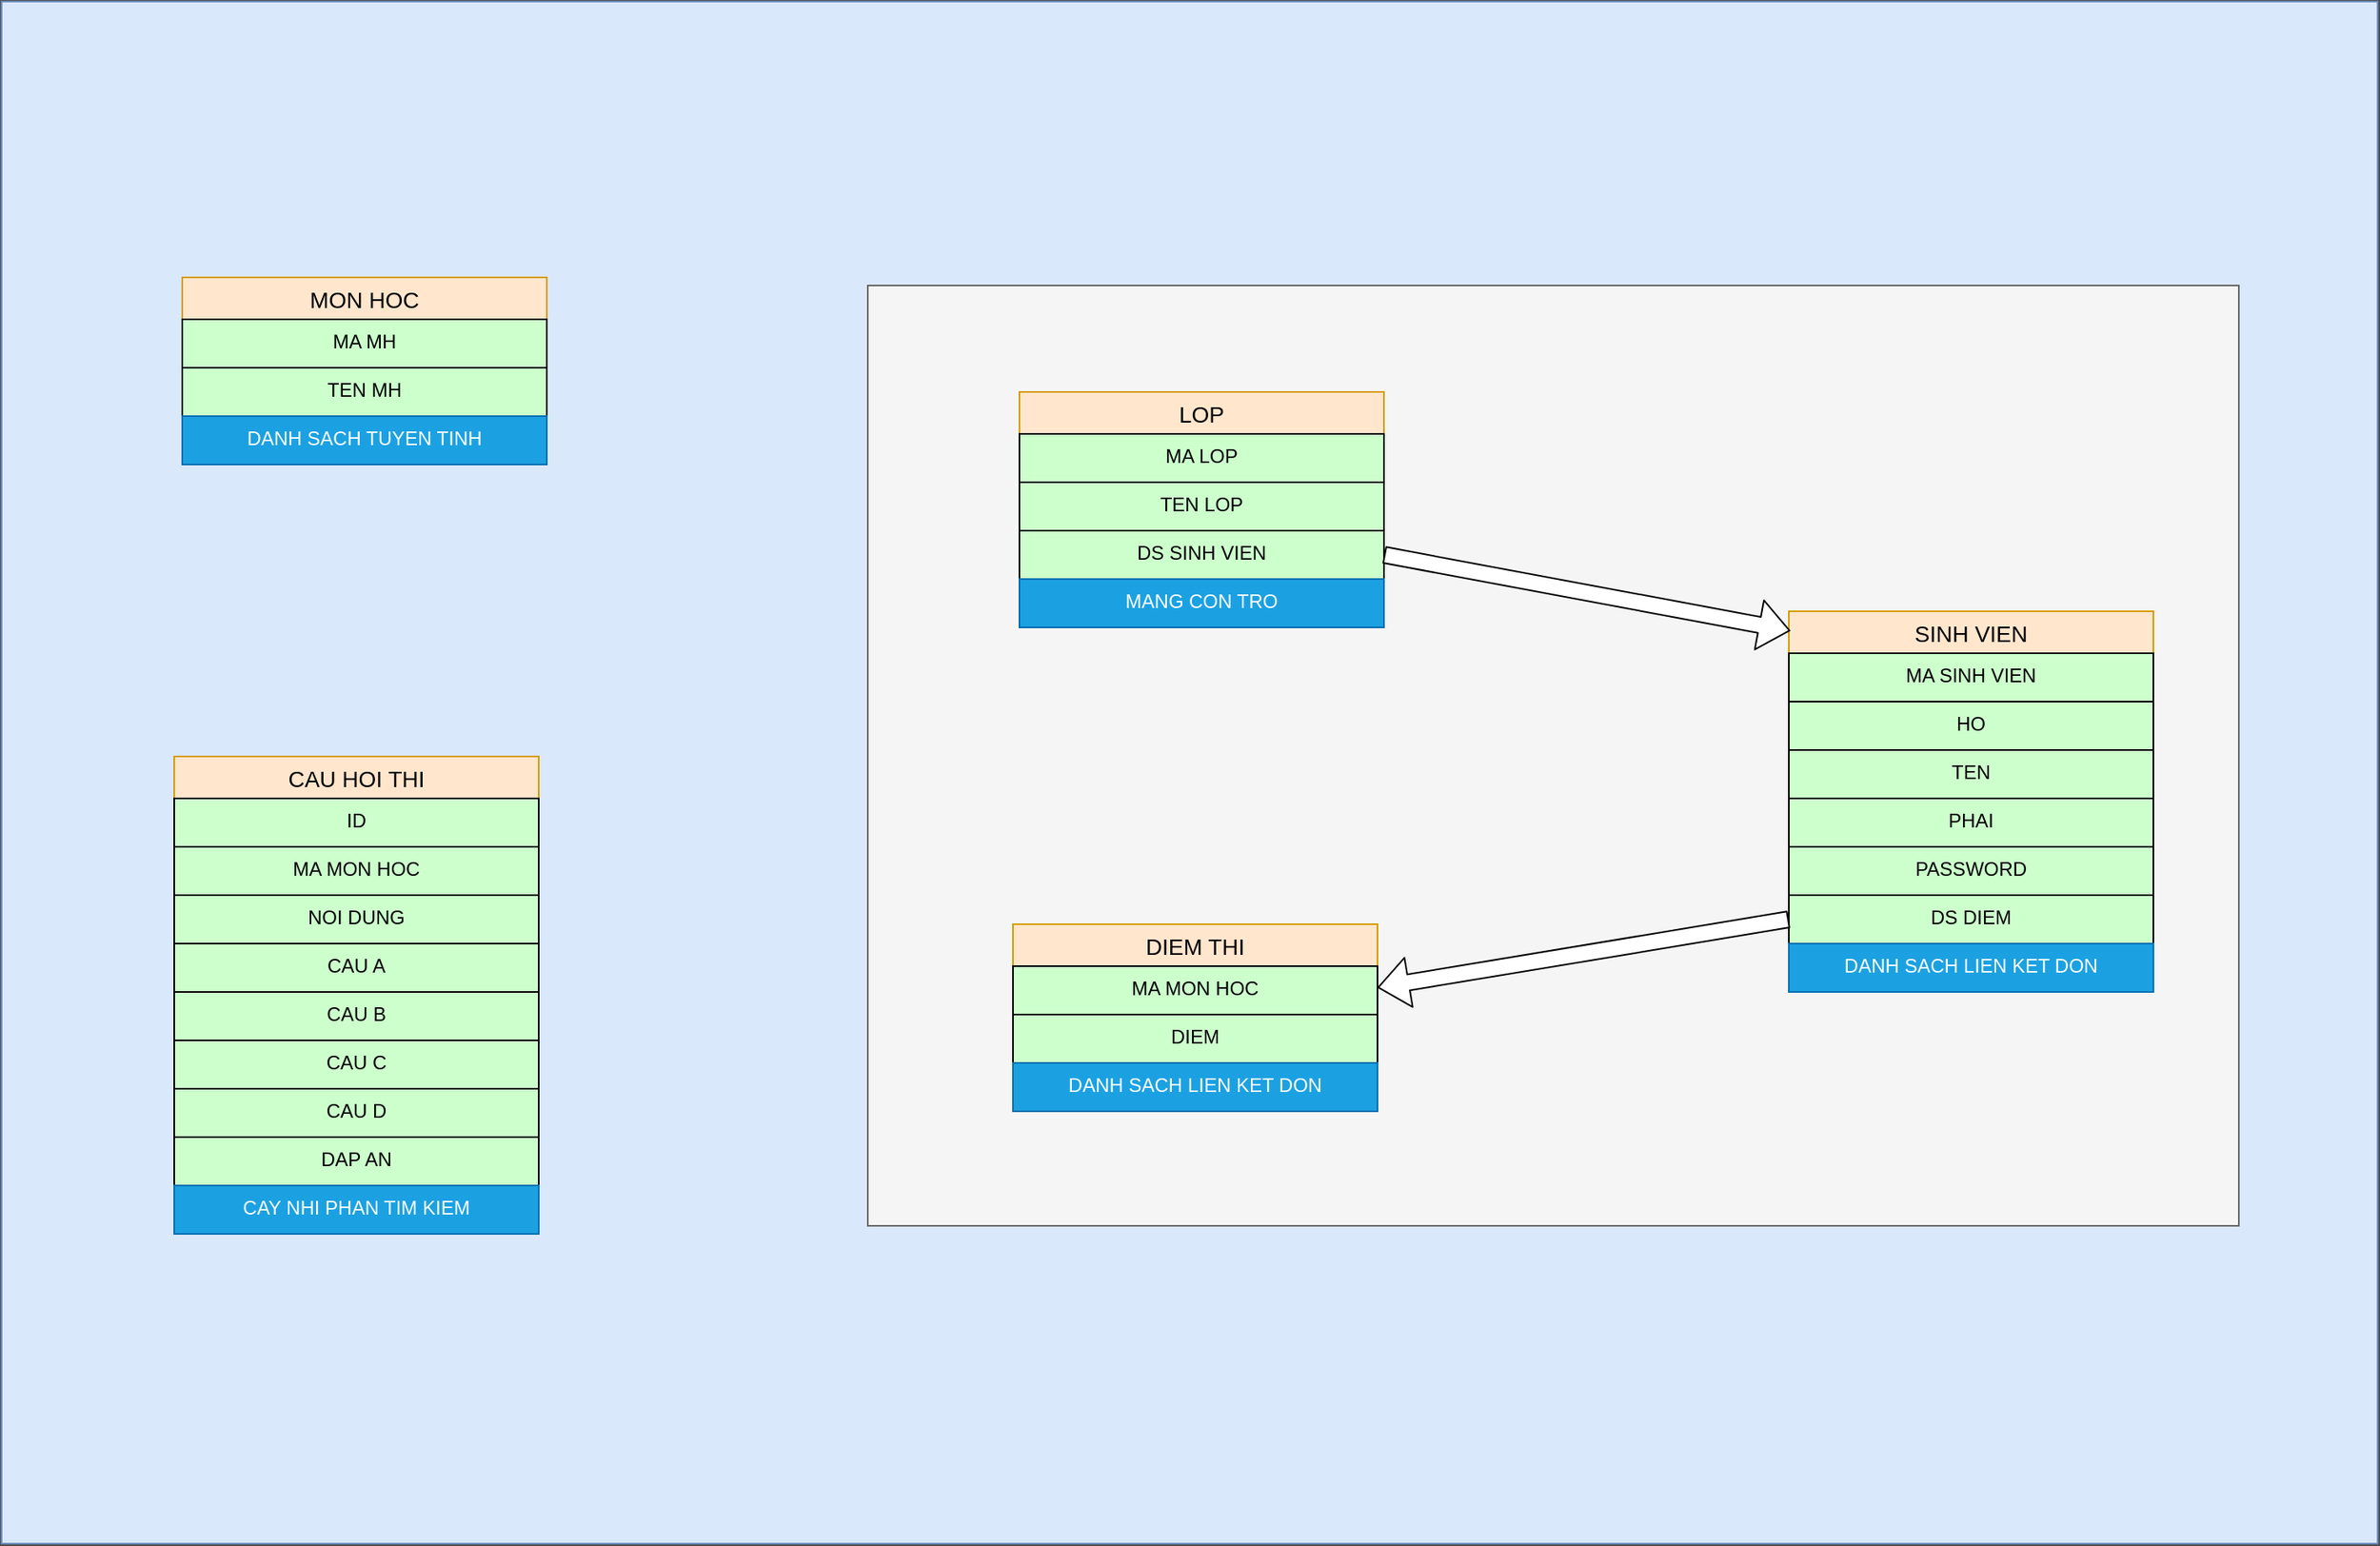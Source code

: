 <mxfile version="14.6.1" type="device"><diagram id="SidjlmnGHEmUQcjHfWPi" name="Page-1"><mxGraphModel dx="1447" dy="803" grid="0" gridSize="10" guides="1" tooltips="1" connect="1" arrows="1" fold="1" page="1" pageScale="1" pageWidth="1600" pageHeight="1200" background="#4D4D4D" math="0" shadow="0"><root><mxCell id="0"/><mxCell id="1" parent="0"/><mxCell id="xCfaTXEliTtODBT26DxM-41" value="" style="rounded=0;whiteSpace=wrap;html=1;strokeColor=#6c8ebf;fillColor=#dae8fc;align=center;" vertex="1" parent="1"><mxGeometry x="60" y="132" width="1473" height="956" as="geometry"/></mxCell><mxCell id="xCfaTXEliTtODBT26DxM-38" value="" style="rounded=0;whiteSpace=wrap;html=1;strokeColor=#666666;fillColor=#f5f5f5;align=center;fontColor=#333333;" vertex="1" parent="1"><mxGeometry x="597" y="308" width="850" height="583" as="geometry"/></mxCell><mxCell id="xCfaTXEliTtODBT26DxM-1" value="MON HOC" style="swimlane;fontStyle=0;childLayout=stackLayout;horizontal=1;startSize=26;horizontalStack=0;resizeParent=1;resizeParentMax=0;resizeLast=0;collapsible=1;marginBottom=0;align=center;fontSize=14;fillColor=#ffe6cc;strokeColor=#d79b00;swimlaneFillColor=#CCFFCC;" vertex="1" parent="1"><mxGeometry x="172" y="303" width="226" height="116" as="geometry"/></mxCell><mxCell id="xCfaTXEliTtODBT26DxM-2" value="MA MH" style="text;fillColor=none;spacingLeft=4;spacingRight=4;overflow=hidden;rotatable=0;points=[[0,0.5],[1,0.5]];portConstraint=eastwest;fontSize=12;strokeColor=#000000;align=center;" vertex="1" parent="xCfaTXEliTtODBT26DxM-1"><mxGeometry y="26" width="226" height="30" as="geometry"/></mxCell><mxCell id="xCfaTXEliTtODBT26DxM-3" value="TEN MH" style="text;fillColor=none;spacingLeft=4;spacingRight=4;overflow=hidden;rotatable=0;points=[[0,0.5],[1,0.5]];portConstraint=eastwest;fontSize=12;strokeColor=#000000;align=center;" vertex="1" parent="xCfaTXEliTtODBT26DxM-1"><mxGeometry y="56" width="226" height="30" as="geometry"/></mxCell><mxCell id="xCfaTXEliTtODBT26DxM-5" value="DANH SACH TUYEN TINH" style="text;spacingLeft=4;spacingRight=4;overflow=hidden;rotatable=0;points=[[0,0.5],[1,0.5]];portConstraint=eastwest;fontSize=12;align=center;fillColor=#1ba1e2;strokeColor=#006EAF;fontColor=#ffffff;" vertex="1" parent="xCfaTXEliTtODBT26DxM-1"><mxGeometry y="86" width="226" height="30" as="geometry"/></mxCell><mxCell id="xCfaTXEliTtODBT26DxM-6" value="LOP" style="swimlane;fontStyle=0;childLayout=stackLayout;horizontal=1;startSize=26;horizontalStack=0;resizeParent=1;resizeParentMax=0;resizeLast=0;collapsible=1;marginBottom=0;align=center;fontSize=14;fillColor=#ffe6cc;strokeColor=#d79b00;swimlaneFillColor=#CCFFCC;" vertex="1" parent="1"><mxGeometry x="691" y="374" width="226" height="146" as="geometry"/></mxCell><mxCell id="xCfaTXEliTtODBT26DxM-7" value="MA LOP" style="text;fillColor=none;spacingLeft=4;spacingRight=4;overflow=hidden;rotatable=0;points=[[0,0.5],[1,0.5]];portConstraint=eastwest;fontSize=12;strokeColor=#000000;align=center;" vertex="1" parent="xCfaTXEliTtODBT26DxM-6"><mxGeometry y="26" width="226" height="30" as="geometry"/></mxCell><mxCell id="xCfaTXEliTtODBT26DxM-8" value="TEN LOP" style="text;fillColor=none;spacingLeft=4;spacingRight=4;overflow=hidden;rotatable=0;points=[[0,0.5],[1,0.5]];portConstraint=eastwest;fontSize=12;strokeColor=#000000;align=center;" vertex="1" parent="xCfaTXEliTtODBT26DxM-6"><mxGeometry y="56" width="226" height="30" as="geometry"/></mxCell><mxCell id="xCfaTXEliTtODBT26DxM-10" value="DS SINH VIEN" style="text;fillColor=none;spacingLeft=4;spacingRight=4;overflow=hidden;rotatable=0;points=[[0,0.5],[1,0.5]];portConstraint=eastwest;fontSize=12;strokeColor=#000000;align=center;" vertex="1" parent="xCfaTXEliTtODBT26DxM-6"><mxGeometry y="86" width="226" height="30" as="geometry"/></mxCell><mxCell id="xCfaTXEliTtODBT26DxM-9" value="MANG CON TRO" style="text;spacingLeft=4;spacingRight=4;overflow=hidden;rotatable=0;points=[[0,0.5],[1,0.5]];portConstraint=eastwest;fontSize=12;align=center;fillColor=#1ba1e2;strokeColor=#006EAF;fontColor=#ffffff;" vertex="1" parent="xCfaTXEliTtODBT26DxM-6"><mxGeometry y="116" width="226" height="30" as="geometry"/></mxCell><mxCell id="xCfaTXEliTtODBT26DxM-11" value="SINH VIEN" style="swimlane;fontStyle=0;childLayout=stackLayout;horizontal=1;startSize=26;horizontalStack=0;resizeParent=1;resizeParentMax=0;resizeLast=0;collapsible=1;marginBottom=0;align=center;fontSize=14;fillColor=#ffe6cc;strokeColor=#d79b00;swimlaneFillColor=#CCFFCC;" vertex="1" parent="1"><mxGeometry x="1168" y="510" width="226" height="236" as="geometry"/></mxCell><mxCell id="xCfaTXEliTtODBT26DxM-12" value="MA SINH VIEN" style="text;fillColor=none;spacingLeft=4;spacingRight=4;overflow=hidden;rotatable=0;points=[[0,0.5],[1,0.5]];portConstraint=eastwest;fontSize=12;strokeColor=#000000;align=center;" vertex="1" parent="xCfaTXEliTtODBT26DxM-11"><mxGeometry y="26" width="226" height="30" as="geometry"/></mxCell><mxCell id="xCfaTXEliTtODBT26DxM-13" value="HO" style="text;fillColor=none;spacingLeft=4;spacingRight=4;overflow=hidden;rotatable=0;points=[[0,0.5],[1,0.5]];portConstraint=eastwest;fontSize=12;strokeColor=#000000;align=center;" vertex="1" parent="xCfaTXEliTtODBT26DxM-11"><mxGeometry y="56" width="226" height="30" as="geometry"/></mxCell><mxCell id="xCfaTXEliTtODBT26DxM-16" value="TEN" style="text;fillColor=none;spacingLeft=4;spacingRight=4;overflow=hidden;rotatable=0;points=[[0,0.5],[1,0.5]];portConstraint=eastwest;fontSize=12;strokeColor=#000000;align=center;" vertex="1" parent="xCfaTXEliTtODBT26DxM-11"><mxGeometry y="86" width="226" height="30" as="geometry"/></mxCell><mxCell id="xCfaTXEliTtODBT26DxM-17" value="PHAI" style="text;fillColor=none;spacingLeft=4;spacingRight=4;overflow=hidden;rotatable=0;points=[[0,0.5],[1,0.5]];portConstraint=eastwest;fontSize=12;strokeColor=#000000;align=center;" vertex="1" parent="xCfaTXEliTtODBT26DxM-11"><mxGeometry y="116" width="226" height="30" as="geometry"/></mxCell><mxCell id="xCfaTXEliTtODBT26DxM-18" value="PASSWORD" style="text;fillColor=none;spacingLeft=4;spacingRight=4;overflow=hidden;rotatable=0;points=[[0,0.5],[1,0.5]];portConstraint=eastwest;fontSize=12;strokeColor=#000000;align=center;" vertex="1" parent="xCfaTXEliTtODBT26DxM-11"><mxGeometry y="146" width="226" height="30" as="geometry"/></mxCell><mxCell id="xCfaTXEliTtODBT26DxM-14" value="DS DIEM" style="text;fillColor=none;spacingLeft=4;spacingRight=4;overflow=hidden;rotatable=0;points=[[0,0.5],[1,0.5]];portConstraint=eastwest;fontSize=12;strokeColor=#000000;align=center;" vertex="1" parent="xCfaTXEliTtODBT26DxM-11"><mxGeometry y="176" width="226" height="30" as="geometry"/></mxCell><mxCell id="xCfaTXEliTtODBT26DxM-15" value="DANH SACH LIEN KET DON" style="text;spacingLeft=4;spacingRight=4;overflow=hidden;rotatable=0;points=[[0,0.5],[1,0.5]];portConstraint=eastwest;fontSize=12;align=center;fillColor=#1ba1e2;strokeColor=#006EAF;fontColor=#ffffff;" vertex="1" parent="xCfaTXEliTtODBT26DxM-11"><mxGeometry y="206" width="226" height="30" as="geometry"/></mxCell><mxCell id="xCfaTXEliTtODBT26DxM-19" value="DIEM THI" style="swimlane;fontStyle=0;childLayout=stackLayout;horizontal=1;startSize=26;horizontalStack=0;resizeParent=1;resizeParentMax=0;resizeLast=0;collapsible=1;marginBottom=0;align=center;fontSize=14;fillColor=#ffe6cc;strokeColor=#d79b00;swimlaneFillColor=#CCFFCC;" vertex="1" parent="1"><mxGeometry x="687" y="704" width="226" height="116" as="geometry"/></mxCell><mxCell id="xCfaTXEliTtODBT26DxM-20" value="MA MON HOC" style="text;fillColor=none;spacingLeft=4;spacingRight=4;overflow=hidden;rotatable=0;points=[[0,0.5],[1,0.5]];portConstraint=eastwest;fontSize=12;strokeColor=#000000;align=center;" vertex="1" parent="xCfaTXEliTtODBT26DxM-19"><mxGeometry y="26" width="226" height="30" as="geometry"/></mxCell><mxCell id="xCfaTXEliTtODBT26DxM-21" value="DIEM" style="text;fillColor=none;spacingLeft=4;spacingRight=4;overflow=hidden;rotatable=0;points=[[0,0.5],[1,0.5]];portConstraint=eastwest;fontSize=12;strokeColor=#000000;align=center;" vertex="1" parent="xCfaTXEliTtODBT26DxM-19"><mxGeometry y="56" width="226" height="30" as="geometry"/></mxCell><mxCell id="xCfaTXEliTtODBT26DxM-23" value="DANH SACH LIEN KET DON" style="text;spacingLeft=4;spacingRight=4;overflow=hidden;rotatable=0;points=[[0,0.5],[1,0.5]];portConstraint=eastwest;fontSize=12;align=center;fillColor=#1ba1e2;strokeColor=#006EAF;fontColor=#ffffff;" vertex="1" parent="xCfaTXEliTtODBT26DxM-19"><mxGeometry y="86" width="226" height="30" as="geometry"/></mxCell><mxCell id="xCfaTXEliTtODBT26DxM-24" value="CAU HOI THI" style="swimlane;fontStyle=0;childLayout=stackLayout;horizontal=1;startSize=26;horizontalStack=0;resizeParent=1;resizeParentMax=0;resizeLast=0;collapsible=1;marginBottom=0;align=center;fontSize=14;fillColor=#ffe6cc;strokeColor=#d79b00;swimlaneFillColor=#CCFFCC;" vertex="1" parent="1"><mxGeometry x="167" y="600" width="226" height="296" as="geometry"/></mxCell><mxCell id="xCfaTXEliTtODBT26DxM-28" value="ID" style="text;fillColor=none;spacingLeft=4;spacingRight=4;overflow=hidden;rotatable=0;points=[[0,0.5],[1,0.5]];portConstraint=eastwest;fontSize=12;strokeColor=#000000;align=center;" vertex="1" parent="xCfaTXEliTtODBT26DxM-24"><mxGeometry y="26" width="226" height="30" as="geometry"/></mxCell><mxCell id="xCfaTXEliTtODBT26DxM-25" value="MA MON HOC" style="text;fillColor=none;spacingLeft=4;spacingRight=4;overflow=hidden;rotatable=0;points=[[0,0.5],[1,0.5]];portConstraint=eastwest;fontSize=12;strokeColor=#000000;align=center;" vertex="1" parent="xCfaTXEliTtODBT26DxM-24"><mxGeometry y="56" width="226" height="30" as="geometry"/></mxCell><mxCell id="xCfaTXEliTtODBT26DxM-26" value="NOI DUNG" style="text;fillColor=none;spacingLeft=4;spacingRight=4;overflow=hidden;rotatable=0;points=[[0,0.5],[1,0.5]];portConstraint=eastwest;fontSize=12;strokeColor=#000000;align=center;" vertex="1" parent="xCfaTXEliTtODBT26DxM-24"><mxGeometry y="86" width="226" height="30" as="geometry"/></mxCell><mxCell id="xCfaTXEliTtODBT26DxM-29" value="CAU A" style="text;fillColor=none;spacingLeft=4;spacingRight=4;overflow=hidden;rotatable=0;points=[[0,0.5],[1,0.5]];portConstraint=eastwest;fontSize=12;strokeColor=#000000;align=center;" vertex="1" parent="xCfaTXEliTtODBT26DxM-24"><mxGeometry y="116" width="226" height="30" as="geometry"/></mxCell><mxCell id="xCfaTXEliTtODBT26DxM-30" value="CAU B" style="text;fillColor=none;spacingLeft=4;spacingRight=4;overflow=hidden;rotatable=0;points=[[0,0.5],[1,0.5]];portConstraint=eastwest;fontSize=12;strokeColor=#000000;align=center;" vertex="1" parent="xCfaTXEliTtODBT26DxM-24"><mxGeometry y="146" width="226" height="30" as="geometry"/></mxCell><mxCell id="xCfaTXEliTtODBT26DxM-32" value="CAU C" style="text;fillColor=none;spacingLeft=4;spacingRight=4;overflow=hidden;rotatable=0;points=[[0,0.5],[1,0.5]];portConstraint=eastwest;fontSize=12;strokeColor=#000000;align=center;" vertex="1" parent="xCfaTXEliTtODBT26DxM-24"><mxGeometry y="176" width="226" height="30" as="geometry"/></mxCell><mxCell id="xCfaTXEliTtODBT26DxM-31" value="CAU D" style="text;fillColor=none;spacingLeft=4;spacingRight=4;overflow=hidden;rotatable=0;points=[[0,0.5],[1,0.5]];portConstraint=eastwest;fontSize=12;strokeColor=#000000;align=center;" vertex="1" parent="xCfaTXEliTtODBT26DxM-24"><mxGeometry y="206" width="226" height="30" as="geometry"/></mxCell><mxCell id="xCfaTXEliTtODBT26DxM-33" value="DAP AN" style="text;fillColor=none;spacingLeft=4;spacingRight=4;overflow=hidden;rotatable=0;points=[[0,0.5],[1,0.5]];portConstraint=eastwest;fontSize=12;strokeColor=#000000;align=center;" vertex="1" parent="xCfaTXEliTtODBT26DxM-24"><mxGeometry y="236" width="226" height="30" as="geometry"/></mxCell><mxCell id="xCfaTXEliTtODBT26DxM-27" value="CAY NHI PHAN TIM KIEM" style="text;spacingLeft=4;spacingRight=4;overflow=hidden;rotatable=0;points=[[0,0.5],[1,0.5]];portConstraint=eastwest;fontSize=12;align=center;fillColor=#1ba1e2;strokeColor=#006EAF;fontColor=#ffffff;" vertex="1" parent="xCfaTXEliTtODBT26DxM-24"><mxGeometry y="266" width="226" height="30" as="geometry"/></mxCell><mxCell id="xCfaTXEliTtODBT26DxM-36" value="" style="shape=flexArrow;endArrow=classic;html=1;exitX=1;exitY=0.5;exitDx=0;exitDy=0;fillColor=#ffffff;entryX=0.004;entryY=0.051;entryDx=0;entryDy=0;entryPerimeter=0;" edge="1" parent="1" source="xCfaTXEliTtODBT26DxM-10" target="xCfaTXEliTtODBT26DxM-11"><mxGeometry width="50" height="50" relative="1" as="geometry"><mxPoint x="961" y="685" as="sourcePoint"/><mxPoint x="1070" y="388" as="targetPoint"/></mxGeometry></mxCell><mxCell id="xCfaTXEliTtODBT26DxM-37" value="" style="shape=flexArrow;endArrow=classic;html=1;exitX=0;exitY=0.5;exitDx=0;exitDy=0;fillColor=#ffffff;" edge="1" parent="1" source="xCfaTXEliTtODBT26DxM-14" target="xCfaTXEliTtODBT26DxM-19"><mxGeometry width="50" height="50" relative="1" as="geometry"><mxPoint x="931" y="712" as="sourcePoint"/><mxPoint x="1182.904" y="759.036" as="targetPoint"/></mxGeometry></mxCell></root></mxGraphModel></diagram></mxfile>